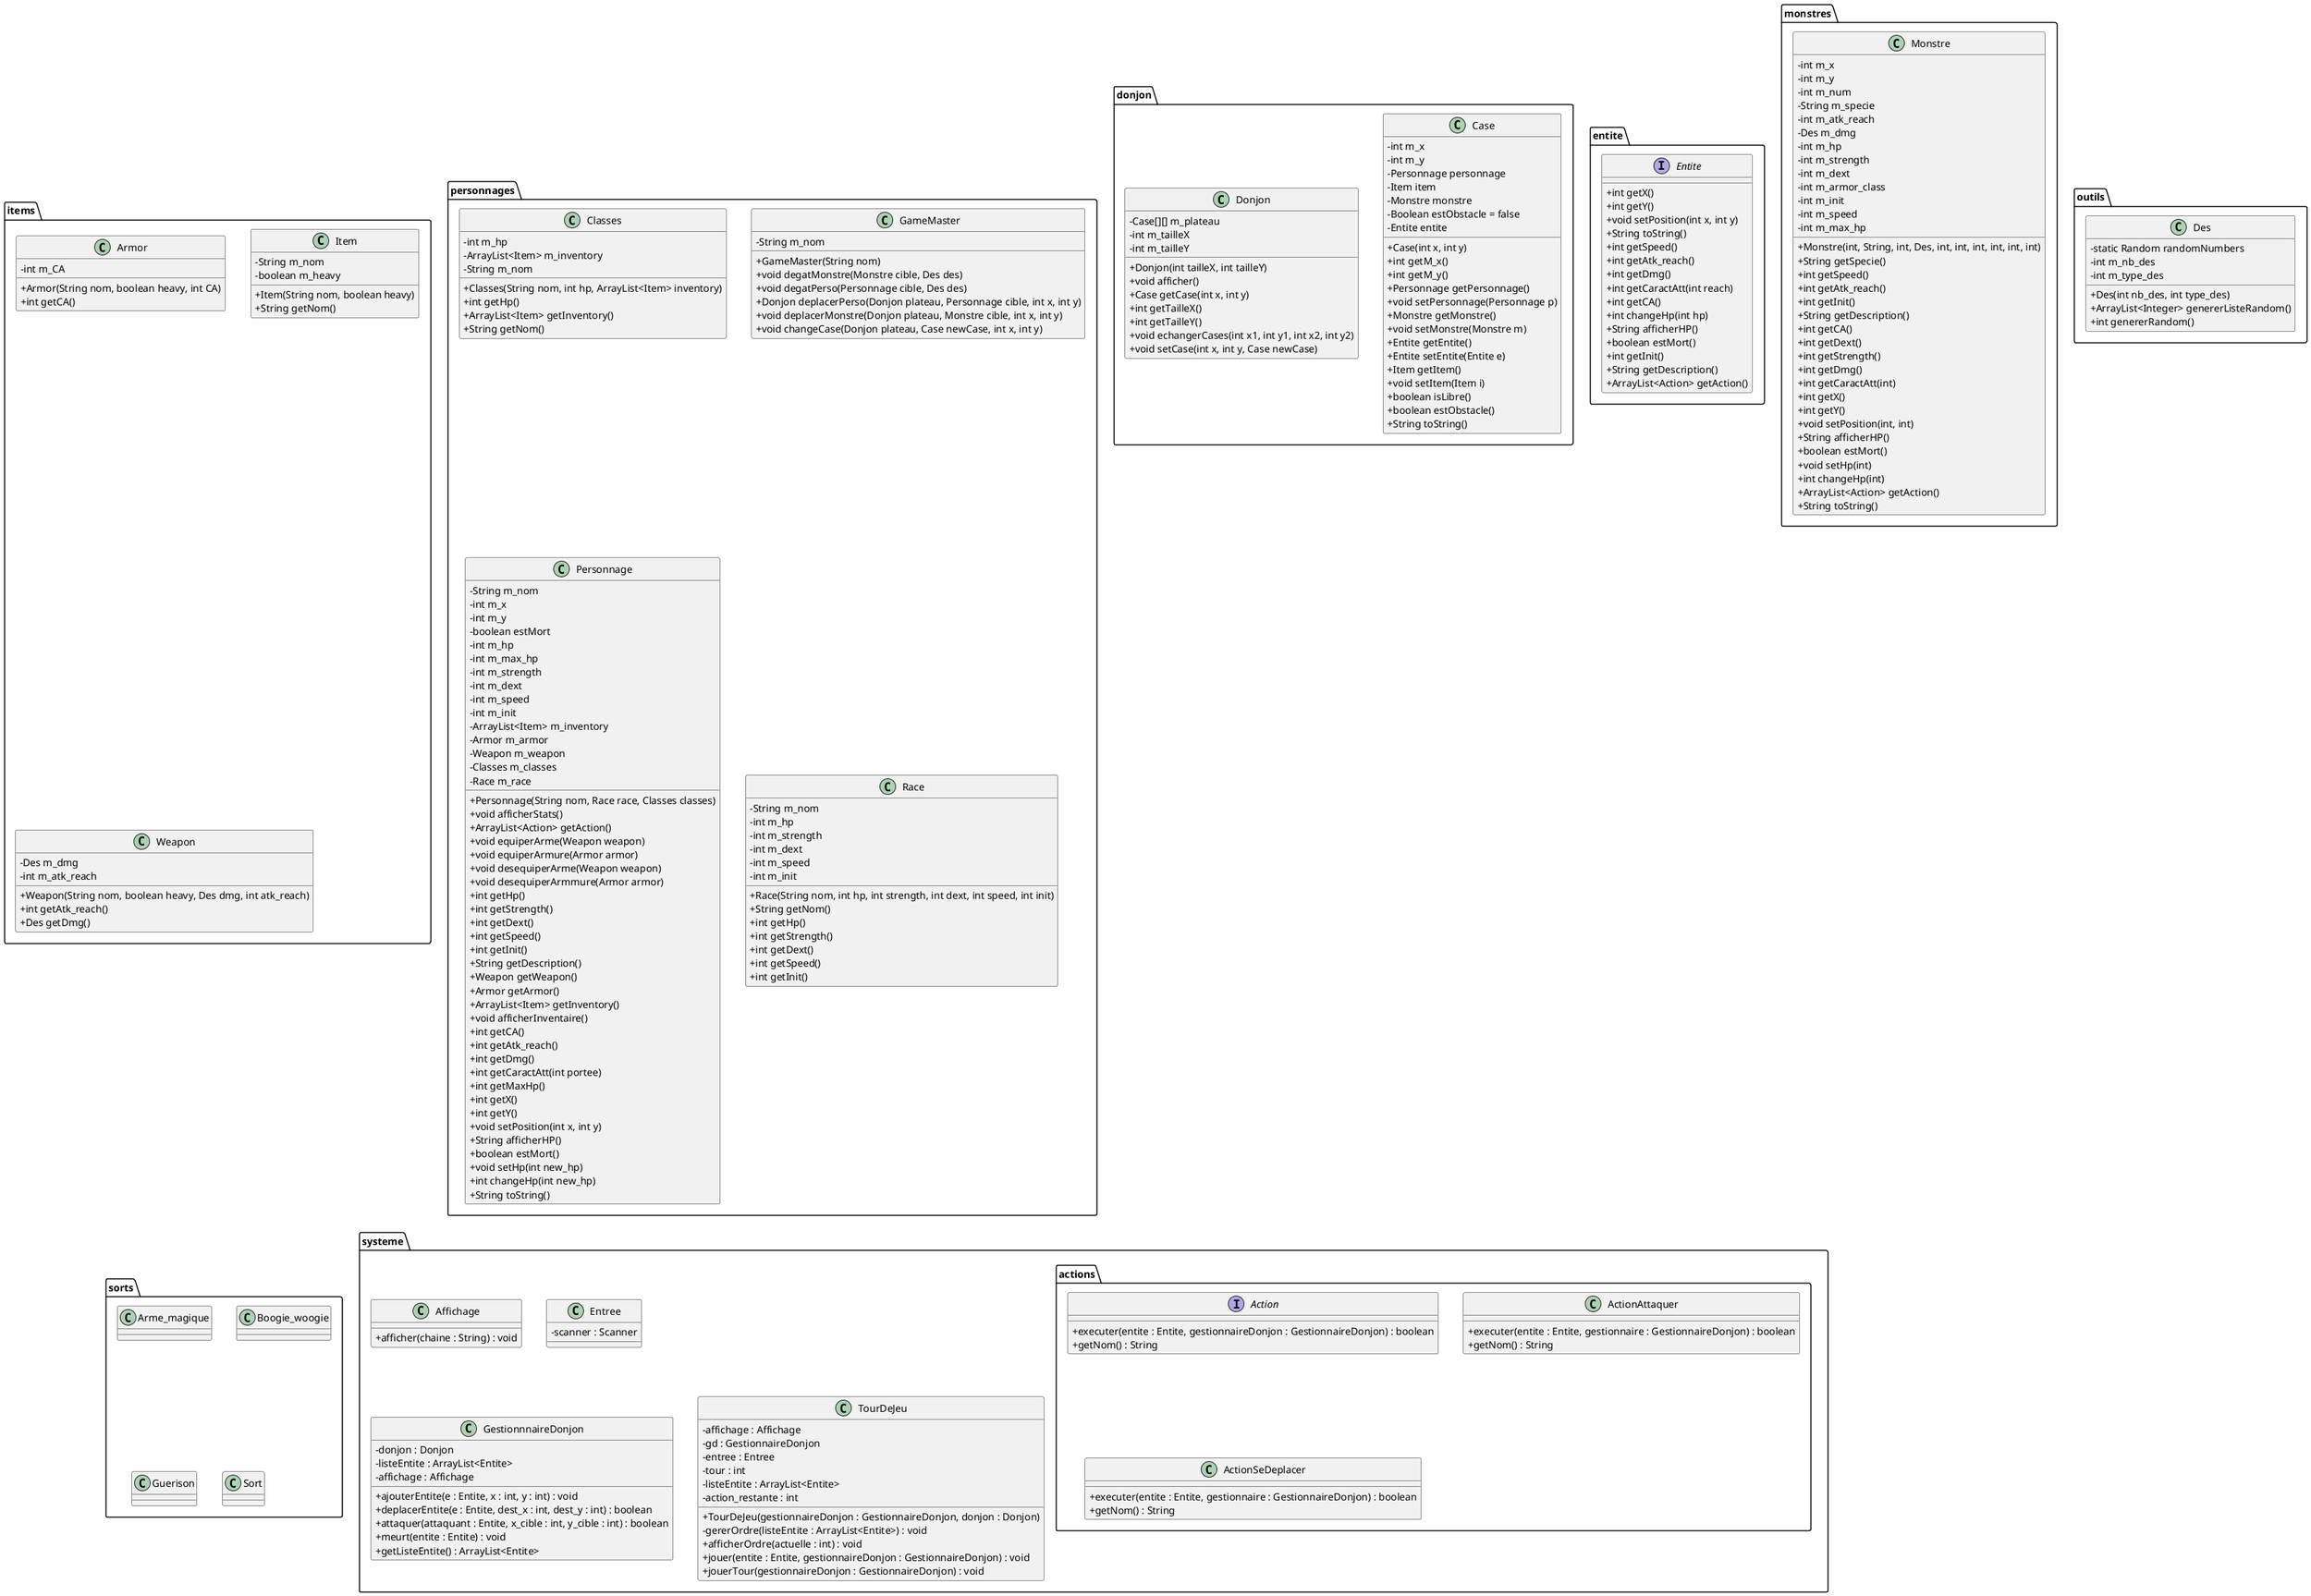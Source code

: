 @startuml
skinparam classAttributeIconSize 0

package donjon{
    class Case{
        - int m_x
        - int m_y
        - Personnage personnage
        - Item item
        - Monstre monstre
        - Boolean estObstacle = false
        - Entite entite

        + Case(int x, int y)
        + int getM_x()
        + int getM_y()
        + Personnage getPersonnage()
        + void setPersonnage(Personnage p)
        + Monstre getMonstre()
        + void setMonstre(Monstre m)
        + Entite getEntite()
        + Entite setEntite(Entite e)
        + Item getItem()
        + void setItem(Item i)
        + boolean isLibre()
        + boolean estObstacle()
        + String toString()
    }

    class Donjon{
        - Case[][] m_plateau
        - int m_tailleX
        - int m_tailleY

        + Donjon(int tailleX, int tailleY)
        + void afficher()
        + Case getCase(int x, int y)
        + int getTailleX()
        + int getTailleY()
        + void echangerCases(int x1, int y1, int x2, int y2)
        + void setCase(int x, int y, Case newCase)
    }
}
package entite{
    interface Entite{
        + int getX()
        + int getY()
        + void setPosition(int x, int y)
        + String toString()
        + int getSpeed()
        + int getAtk_reach()
        + int getDmg()
        + int getCaractAtt(int reach)
        + int getCA()
        + int changeHp(int hp)
        + String afficherHP()
        + boolean estMort()
        + int getInit()
        + String getDescription()
        + ArrayList<Action> getAction()
    }
}
package items{
    class Armor{
        - int m_CA
        + Armor(String nom, boolean heavy, int CA)
        + int getCA()
    }
    class Item{
        - String m_nom
        - boolean m_heavy
        + Item(String nom, boolean heavy)
        + String getNom()
    }
    class Weapon{
        - Des m_dmg
        - int m_atk_reach
        + Weapon(String nom, boolean heavy, Des dmg, int atk_reach)
        + int getAtk_reach()
        + Des getDmg()
    }
}
package monstres{
    class Monstre{
        - int m_x
        - int m_y
        - int m_num
        - String m_specie
        - int m_atk_reach
        - Des m_dmg
        - int m_hp
        - int m_strength
        - int m_dext
        - int m_armor_class
        - int m_init
        - int m_speed
        - int m_max_hp
        + Monstre(int, String, int, Des, int, int, int, int, int, int)
        + String getSpecie()
        + int getSpeed()
        + int getAtk_reach()
        + int getInit()
        + String getDescription()
        + int getCA()
        + int getDext()
        + int getStrength()
        + int getDmg()
        + int getCaractAtt(int)
        + int getX()
        + int getY()
        + void setPosition(int, int)
        + String afficherHP()
        + boolean estMort()
        + void setHp(int)
        + int changeHp(int)
        + ArrayList<Action> getAction()
        + String toString()
    }
}
package outils{
    class Des{
        - static Random randomNumbers
        - int m_nb_des
        - int m_type_des
        + Des(int nb_des, int type_des)
        + ArrayList<Integer> genererListeRandom()
        + int genererRandom()
    }
}
package personnages{
    class Classes{
        - int m_hp
        - ArrayList<Item> m_inventory
        - String m_nom
        + Classes(String nom, int hp, ArrayList<Item> inventory)
        + int getHp()
        + ArrayList<Item> getInventory()
        + String getNom()
    }
    class GameMaster{
        - String m_nom
        + GameMaster(String nom)
        + void degatMonstre(Monstre cible, Des des)
        + void degatPerso(Personnage cible, Des des)
        + Donjon deplacerPerso(Donjon plateau, Personnage cible, int x, int y)
        + void deplacerMonstre(Donjon plateau, Monstre cible, int x, int y)
        + void changeCase(Donjon plateau, Case newCase, int x, int y)
    }
    class Personnage{
        - String m_nom
        - int m_x
        - int m_y
        - boolean estMort
        - int m_hp
        - int m_max_hp
        - int m_strength
        - int m_dext
        - int m_speed
        - int m_init
        - ArrayList<Item> m_inventory
        - Armor m_armor
        - Weapon m_weapon
        - Classes m_classes
        - Race m_race
        + Personnage(String nom, Race race, Classes classes)
        + void afficherStats()
        + ArrayList<Action> getAction()
        + void equiperArme(Weapon weapon)
        + void equiperArmure(Armor armor)
        + void desequiperArme(Weapon weapon)
        + void desequiperArmmure(Armor armor)
        + int getHp()
        + int getStrength()
        + int getDext()
        + int getSpeed()
        + int getInit()
        + String getDescription()
        + Weapon getWeapon()
        + Armor getArmor()
        + ArrayList<Item> getInventory()
        + void afficherInventaire()
        + int getCA()
        + int getAtk_reach()
        + int getDmg()
        + int getCaractAtt(int portee)
        + int getMaxHp()
        + int getX()
        + int getY()
        + void setPosition(int x, int y)
        + String afficherHP()
        + boolean estMort()
        + void setHp(int new_hp)
        + int changeHp(int new_hp)
        + String toString()
    }
    class Race{
        - String m_nom
        - int m_hp
        - int m_strength
        - int m_dext
        - int m_speed
        - int m_init
        + Race(String nom, int hp, int strength, int dext, int speed, int init)
        + String getNom()
        + int getHp()
        + int getStrength()
        + int getDext()
        + int getSpeed()
        + int getInit()
    }
}
package sorts{
    class Arme_magique{
    }
    class Boogie_woogie{
    }
    class Guerison{
    }
    class Sort{
    }
}
package systeme{
    package actions{
        interface Action{
            + executer(entite : Entite, gestionnaireDonjon : GestionnaireDonjon) : boolean
            + getNom() : String
        }
        class ActionAttaquer{
            + executer(entite : Entite, gestionnaire : GestionnaireDonjon) : boolean
            + getNom() : String
        }
        class ActionSeDeplacer{
            + executer(entite : Entite, gestionnaire : GestionnaireDonjon) : boolean
            + getNom() : String
        }
    }
    class Affichage{
        + afficher(chaine : String) : void
    }
    class Entree{
        - scanner : Scanner
    }
    class GestionnnaireDonjon{
            - donjon : Donjon
            - listeEntite : ArrayList<Entite>
            - affichage : Affichage
            + ajouterEntite(e : Entite, x : int, y : int) : void
            + deplacerEntite(e : Entite, dest_x : int, dest_y : int) : boolean
            + attaquer(attaquant : Entite, x_cible : int, y_cible : int) : boolean
            + meurt(entite : Entite) : void
            + getListeEntite() : ArrayList<Entite>
    }
    class TourDeJeu{
            - affichage : Affichage
            - gd : GestionnaireDonjon
            - entree : Entree
            - tour : int
            - listeEntite : ArrayList<Entite>
            - action_restante : int
            + TourDeJeu(gestionnaireDonjon : GestionnaireDonjon, donjon : Donjon)
            - gererOrdre(listeEntite : ArrayList<Entite>) : void
            + afficherOrdre(actuelle : int) : void
            + jouer(entite : Entite, gestionnaireDonjon : GestionnaireDonjon) : void
            + jouerTour(gestionnaireDonjon : GestionnaireDonjon) : void
    }
    }
@enduml
